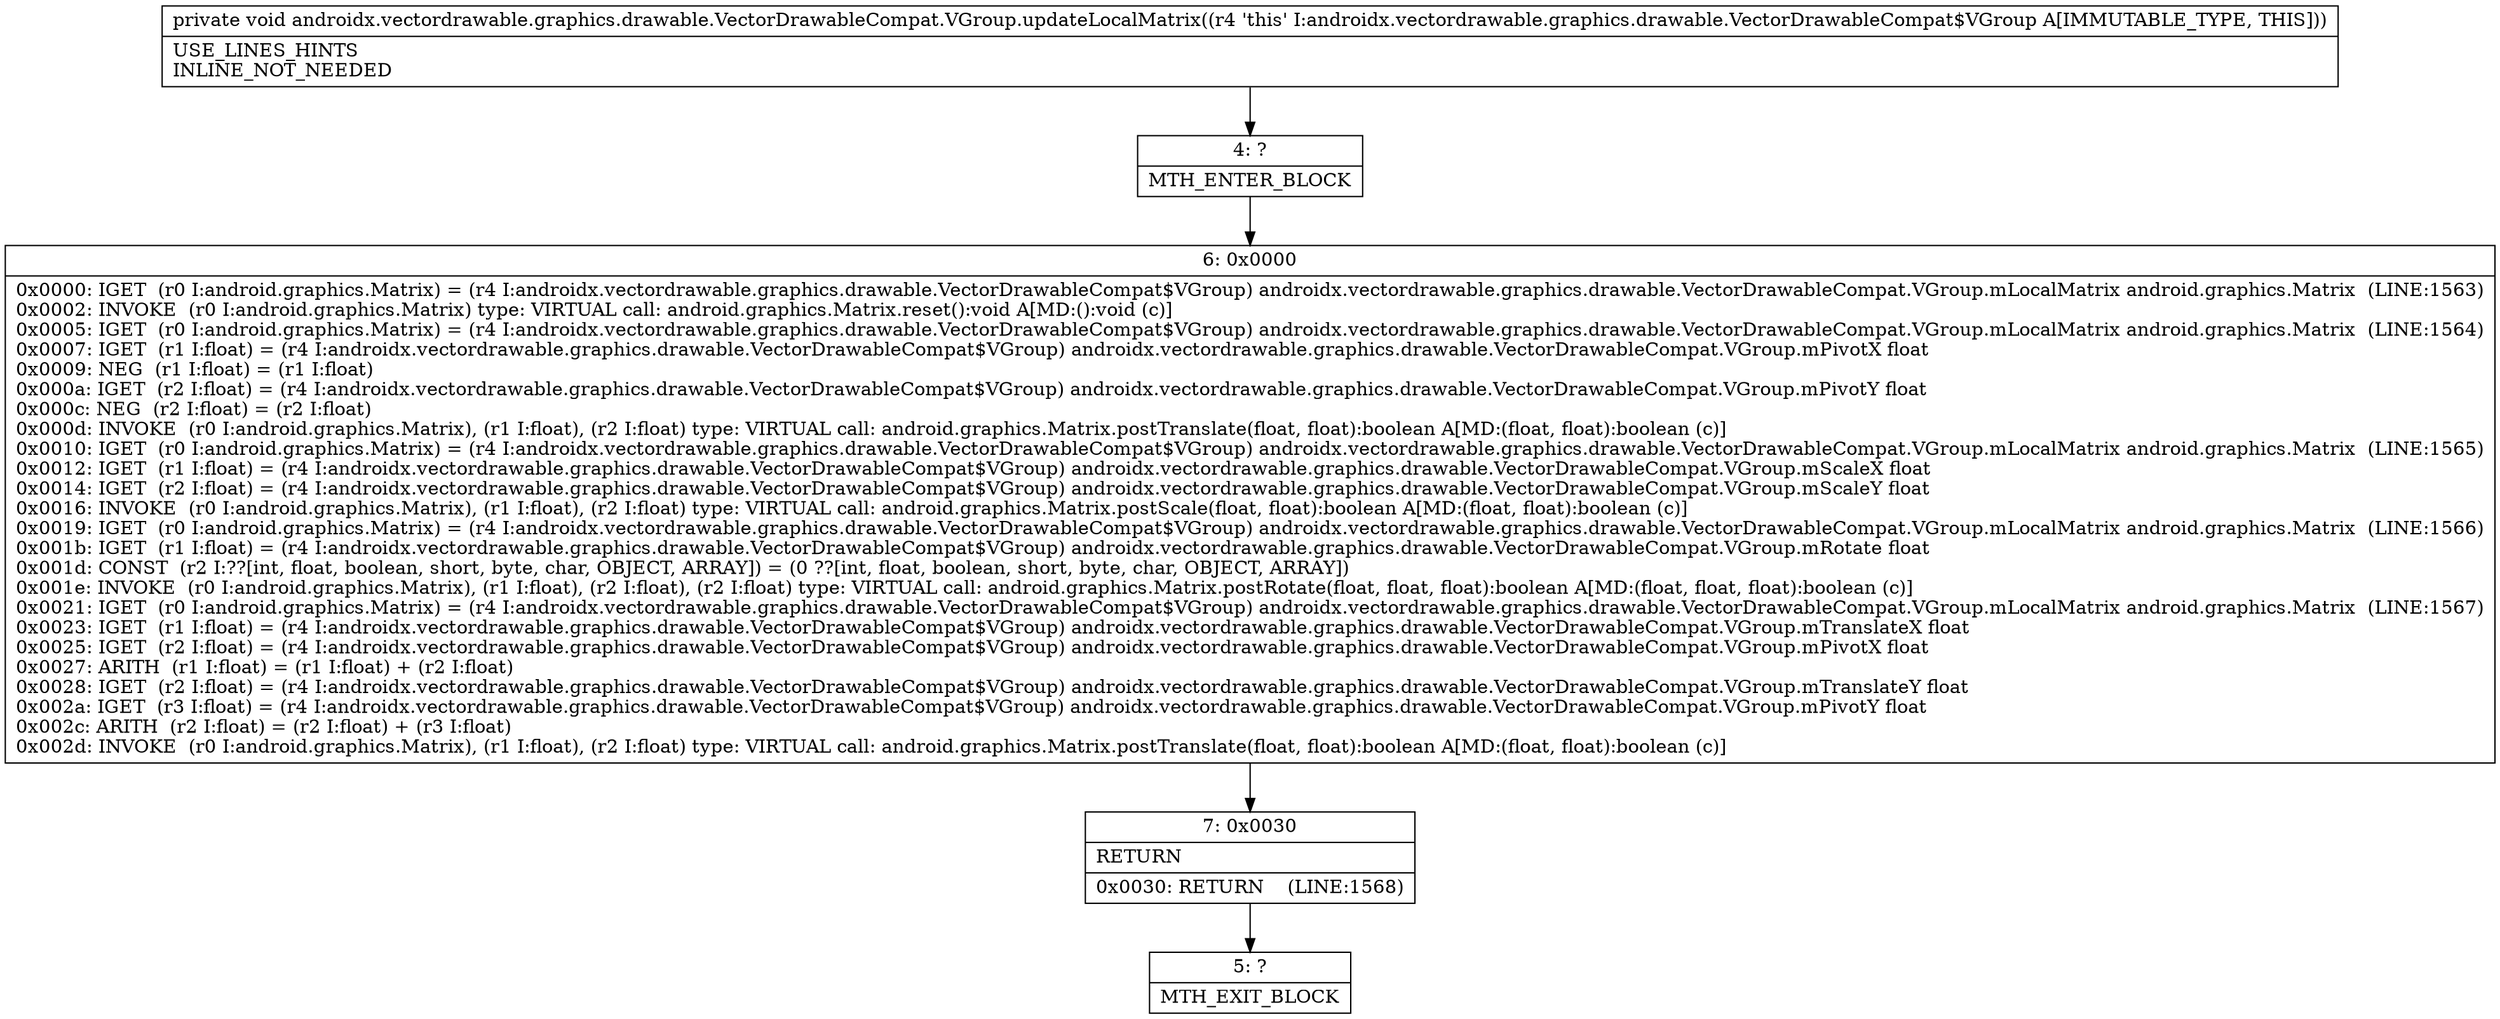 digraph "CFG forandroidx.vectordrawable.graphics.drawable.VectorDrawableCompat.VGroup.updateLocalMatrix()V" {
Node_4 [shape=record,label="{4\:\ ?|MTH_ENTER_BLOCK\l}"];
Node_6 [shape=record,label="{6\:\ 0x0000|0x0000: IGET  (r0 I:android.graphics.Matrix) = (r4 I:androidx.vectordrawable.graphics.drawable.VectorDrawableCompat$VGroup) androidx.vectordrawable.graphics.drawable.VectorDrawableCompat.VGroup.mLocalMatrix android.graphics.Matrix  (LINE:1563)\l0x0002: INVOKE  (r0 I:android.graphics.Matrix) type: VIRTUAL call: android.graphics.Matrix.reset():void A[MD:():void (c)]\l0x0005: IGET  (r0 I:android.graphics.Matrix) = (r4 I:androidx.vectordrawable.graphics.drawable.VectorDrawableCompat$VGroup) androidx.vectordrawable.graphics.drawable.VectorDrawableCompat.VGroup.mLocalMatrix android.graphics.Matrix  (LINE:1564)\l0x0007: IGET  (r1 I:float) = (r4 I:androidx.vectordrawable.graphics.drawable.VectorDrawableCompat$VGroup) androidx.vectordrawable.graphics.drawable.VectorDrawableCompat.VGroup.mPivotX float \l0x0009: NEG  (r1 I:float) = (r1 I:float) \l0x000a: IGET  (r2 I:float) = (r4 I:androidx.vectordrawable.graphics.drawable.VectorDrawableCompat$VGroup) androidx.vectordrawable.graphics.drawable.VectorDrawableCompat.VGroup.mPivotY float \l0x000c: NEG  (r2 I:float) = (r2 I:float) \l0x000d: INVOKE  (r0 I:android.graphics.Matrix), (r1 I:float), (r2 I:float) type: VIRTUAL call: android.graphics.Matrix.postTranslate(float, float):boolean A[MD:(float, float):boolean (c)]\l0x0010: IGET  (r0 I:android.graphics.Matrix) = (r4 I:androidx.vectordrawable.graphics.drawable.VectorDrawableCompat$VGroup) androidx.vectordrawable.graphics.drawable.VectorDrawableCompat.VGroup.mLocalMatrix android.graphics.Matrix  (LINE:1565)\l0x0012: IGET  (r1 I:float) = (r4 I:androidx.vectordrawable.graphics.drawable.VectorDrawableCompat$VGroup) androidx.vectordrawable.graphics.drawable.VectorDrawableCompat.VGroup.mScaleX float \l0x0014: IGET  (r2 I:float) = (r4 I:androidx.vectordrawable.graphics.drawable.VectorDrawableCompat$VGroup) androidx.vectordrawable.graphics.drawable.VectorDrawableCompat.VGroup.mScaleY float \l0x0016: INVOKE  (r0 I:android.graphics.Matrix), (r1 I:float), (r2 I:float) type: VIRTUAL call: android.graphics.Matrix.postScale(float, float):boolean A[MD:(float, float):boolean (c)]\l0x0019: IGET  (r0 I:android.graphics.Matrix) = (r4 I:androidx.vectordrawable.graphics.drawable.VectorDrawableCompat$VGroup) androidx.vectordrawable.graphics.drawable.VectorDrawableCompat.VGroup.mLocalMatrix android.graphics.Matrix  (LINE:1566)\l0x001b: IGET  (r1 I:float) = (r4 I:androidx.vectordrawable.graphics.drawable.VectorDrawableCompat$VGroup) androidx.vectordrawable.graphics.drawable.VectorDrawableCompat.VGroup.mRotate float \l0x001d: CONST  (r2 I:??[int, float, boolean, short, byte, char, OBJECT, ARRAY]) = (0 ??[int, float, boolean, short, byte, char, OBJECT, ARRAY]) \l0x001e: INVOKE  (r0 I:android.graphics.Matrix), (r1 I:float), (r2 I:float), (r2 I:float) type: VIRTUAL call: android.graphics.Matrix.postRotate(float, float, float):boolean A[MD:(float, float, float):boolean (c)]\l0x0021: IGET  (r0 I:android.graphics.Matrix) = (r4 I:androidx.vectordrawable.graphics.drawable.VectorDrawableCompat$VGroup) androidx.vectordrawable.graphics.drawable.VectorDrawableCompat.VGroup.mLocalMatrix android.graphics.Matrix  (LINE:1567)\l0x0023: IGET  (r1 I:float) = (r4 I:androidx.vectordrawable.graphics.drawable.VectorDrawableCompat$VGroup) androidx.vectordrawable.graphics.drawable.VectorDrawableCompat.VGroup.mTranslateX float \l0x0025: IGET  (r2 I:float) = (r4 I:androidx.vectordrawable.graphics.drawable.VectorDrawableCompat$VGroup) androidx.vectordrawable.graphics.drawable.VectorDrawableCompat.VGroup.mPivotX float \l0x0027: ARITH  (r1 I:float) = (r1 I:float) + (r2 I:float) \l0x0028: IGET  (r2 I:float) = (r4 I:androidx.vectordrawable.graphics.drawable.VectorDrawableCompat$VGroup) androidx.vectordrawable.graphics.drawable.VectorDrawableCompat.VGroup.mTranslateY float \l0x002a: IGET  (r3 I:float) = (r4 I:androidx.vectordrawable.graphics.drawable.VectorDrawableCompat$VGroup) androidx.vectordrawable.graphics.drawable.VectorDrawableCompat.VGroup.mPivotY float \l0x002c: ARITH  (r2 I:float) = (r2 I:float) + (r3 I:float) \l0x002d: INVOKE  (r0 I:android.graphics.Matrix), (r1 I:float), (r2 I:float) type: VIRTUAL call: android.graphics.Matrix.postTranslate(float, float):boolean A[MD:(float, float):boolean (c)]\l}"];
Node_7 [shape=record,label="{7\:\ 0x0030|RETURN\l|0x0030: RETURN    (LINE:1568)\l}"];
Node_5 [shape=record,label="{5\:\ ?|MTH_EXIT_BLOCK\l}"];
MethodNode[shape=record,label="{private void androidx.vectordrawable.graphics.drawable.VectorDrawableCompat.VGroup.updateLocalMatrix((r4 'this' I:androidx.vectordrawable.graphics.drawable.VectorDrawableCompat$VGroup A[IMMUTABLE_TYPE, THIS]))  | USE_LINES_HINTS\lINLINE_NOT_NEEDED\l}"];
MethodNode -> Node_4;Node_4 -> Node_6;
Node_6 -> Node_7;
Node_7 -> Node_5;
}

